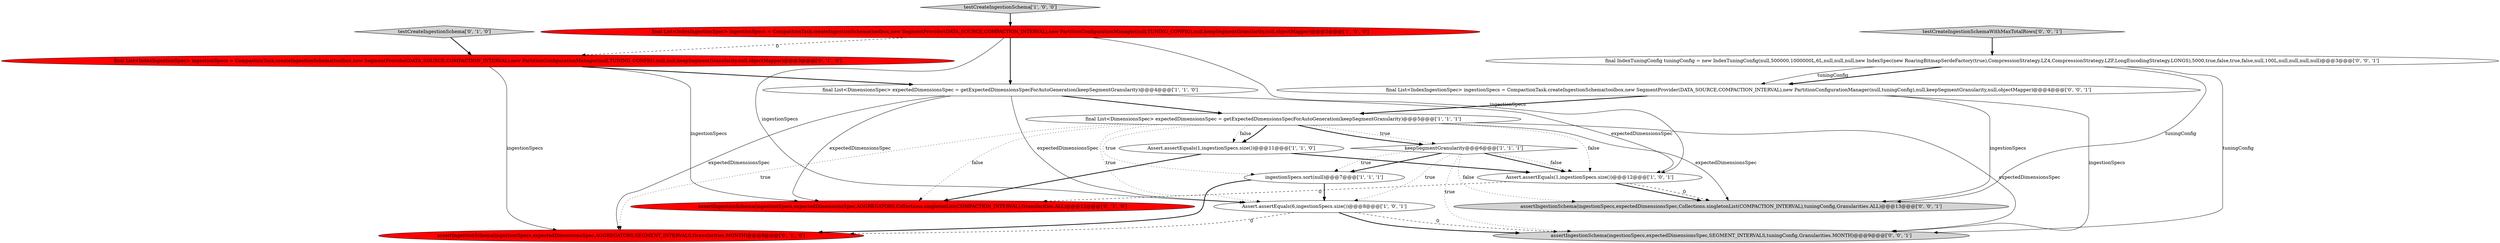 digraph {
8 [style = filled, label = "final List<IndexIngestionSpec> ingestionSpecs = CompactionTask.createIngestionSchema(toolbox,new SegmentProvider(DATA_SOURCE,COMPACTION_INTERVAL),new PartitionConfigurationManager(null,TUNING_CONFIG),null,keepSegmentGranularity,null,objectMapper)@@@3@@@['1', '0', '0']", fillcolor = red, shape = ellipse image = "AAA1AAABBB1BBB"];
11 [style = filled, label = "final List<IndexIngestionSpec> ingestionSpecs = CompactionTask.createIngestionSchema(toolbox,new SegmentProvider(DATA_SOURCE,COMPACTION_INTERVAL),new PartitionConfigurationManager(null,TUNING_CONFIG),null,null,keepSegmentGranularity,null,objectMapper)@@@3@@@['0', '1', '0']", fillcolor = red, shape = ellipse image = "AAA1AAABBB2BBB"];
1 [style = filled, label = "ingestionSpecs.sort(null)@@@7@@@['1', '1', '1']", fillcolor = white, shape = ellipse image = "AAA0AAABBB1BBB"];
10 [style = filled, label = "assertIngestionSchema(ingestionSpecs,expectedDimensionsSpec,AGGREGATORS,SEGMENT_INTERVALS,Granularities.MONTH)@@@8@@@['0', '1', '0']", fillcolor = red, shape = ellipse image = "AAA1AAABBB2BBB"];
0 [style = filled, label = "final List<DimensionsSpec> expectedDimensionsSpec = getExpectedDimensionsSpecForAutoGeneration(keepSegmentGranularity)@@@5@@@['1', '1', '1']", fillcolor = white, shape = ellipse image = "AAA0AAABBB1BBB"];
5 [style = filled, label = "final List<DimensionsSpec> expectedDimensionsSpec = getExpectedDimensionsSpecForAutoGeneration(keepSegmentGranularity)@@@4@@@['1', '1', '0']", fillcolor = white, shape = ellipse image = "AAA0AAABBB1BBB"];
16 [style = filled, label = "final List<IndexIngestionSpec> ingestionSpecs = CompactionTask.createIngestionSchema(toolbox,new SegmentProvider(DATA_SOURCE,COMPACTION_INTERVAL),new PartitionConfigurationManager(null,tuningConfig),null,keepSegmentGranularity,null,objectMapper)@@@4@@@['0', '0', '1']", fillcolor = white, shape = ellipse image = "AAA0AAABBB3BBB"];
6 [style = filled, label = "Assert.assertEquals(1,ingestionSpecs.size())@@@12@@@['1', '0', '1']", fillcolor = white, shape = ellipse image = "AAA0AAABBB1BBB"];
7 [style = filled, label = "testCreateIngestionSchema['1', '0', '0']", fillcolor = lightgray, shape = diamond image = "AAA0AAABBB1BBB"];
12 [style = filled, label = "assertIngestionSchema(ingestionSpecs,expectedDimensionsSpec,AGGREGATORS,Collections.singletonList(COMPACTION_INTERVAL),Granularities.ALL)@@@12@@@['0', '1', '0']", fillcolor = red, shape = ellipse image = "AAA1AAABBB2BBB"];
2 [style = filled, label = "Assert.assertEquals(6,ingestionSpecs.size())@@@8@@@['1', '0', '1']", fillcolor = white, shape = ellipse image = "AAA0AAABBB1BBB"];
3 [style = filled, label = "Assert.assertEquals(1,ingestionSpecs.size())@@@11@@@['1', '1', '0']", fillcolor = white, shape = ellipse image = "AAA0AAABBB1BBB"];
9 [style = filled, label = "testCreateIngestionSchema['0', '1', '0']", fillcolor = lightgray, shape = diamond image = "AAA0AAABBB2BBB"];
13 [style = filled, label = "assertIngestionSchema(ingestionSpecs,expectedDimensionsSpec,SEGMENT_INTERVALS,tuningConfig,Granularities.MONTH)@@@9@@@['0', '0', '1']", fillcolor = lightgray, shape = ellipse image = "AAA0AAABBB3BBB"];
17 [style = filled, label = "testCreateIngestionSchemaWithMaxTotalRows['0', '0', '1']", fillcolor = lightgray, shape = diamond image = "AAA0AAABBB3BBB"];
15 [style = filled, label = "assertIngestionSchema(ingestionSpecs,expectedDimensionsSpec,Collections.singletonList(COMPACTION_INTERVAL),tuningConfig,Granularities.ALL)@@@13@@@['0', '0', '1']", fillcolor = lightgray, shape = ellipse image = "AAA0AAABBB3BBB"];
14 [style = filled, label = "final IndexTuningConfig tuningConfig = new IndexTuningConfig(null,500000,1000000L,6L,null,null,null,new IndexSpec(new RoaringBitmapSerdeFactory(true),CompressionStrategy.LZ4,CompressionStrategy.LZF,LongEncodingStrategy.LONGS),5000,true,false,true,false,null,100L,null,null,null,null)@@@3@@@['0', '0', '1']", fillcolor = white, shape = ellipse image = "AAA0AAABBB3BBB"];
4 [style = filled, label = "keepSegmentGranularity@@@6@@@['1', '1', '1']", fillcolor = white, shape = diamond image = "AAA0AAABBB1BBB"];
0->3 [style = bold, label=""];
14->16 [style = bold, label=""];
5->12 [style = solid, label="expectedDimensionsSpec"];
16->0 [style = bold, label=""];
0->13 [style = solid, label="expectedDimensionsSpec"];
9->11 [style = bold, label=""];
5->6 [style = solid, label="expectedDimensionsSpec"];
0->10 [style = dotted, label="true"];
4->6 [style = bold, label=""];
4->1 [style = dotted, label="true"];
0->6 [style = dotted, label="false"];
16->13 [style = solid, label="ingestionSpecs"];
0->4 [style = dotted, label="true"];
5->2 [style = solid, label="expectedDimensionsSpec"];
14->13 [style = solid, label="tuningConfig"];
3->6 [style = bold, label=""];
3->12 [style = bold, label=""];
7->8 [style = bold, label=""];
4->6 [style = dotted, label="false"];
8->6 [style = solid, label="ingestionSpecs"];
6->15 [style = bold, label=""];
4->15 [style = dotted, label="false"];
2->10 [style = dashed, label="0"];
2->13 [style = bold, label=""];
6->12 [style = dashed, label="0"];
4->13 [style = dotted, label="true"];
11->5 [style = bold, label=""];
14->15 [style = solid, label="tuningConfig"];
8->5 [style = bold, label=""];
5->0 [style = bold, label=""];
0->3 [style = dotted, label="false"];
6->15 [style = dashed, label="0"];
0->4 [style = bold, label=""];
17->14 [style = bold, label=""];
2->13 [style = dashed, label="0"];
0->1 [style = dotted, label="true"];
5->10 [style = solid, label="expectedDimensionsSpec"];
16->15 [style = solid, label="ingestionSpecs"];
8->2 [style = solid, label="ingestionSpecs"];
0->12 [style = dotted, label="false"];
4->1 [style = bold, label=""];
1->2 [style = bold, label=""];
11->12 [style = solid, label="ingestionSpecs"];
0->2 [style = dotted, label="true"];
14->16 [style = solid, label="tuningConfig"];
0->15 [style = solid, label="expectedDimensionsSpec"];
8->11 [style = dashed, label="0"];
1->10 [style = bold, label=""];
4->2 [style = dotted, label="true"];
11->10 [style = solid, label="ingestionSpecs"];
}
